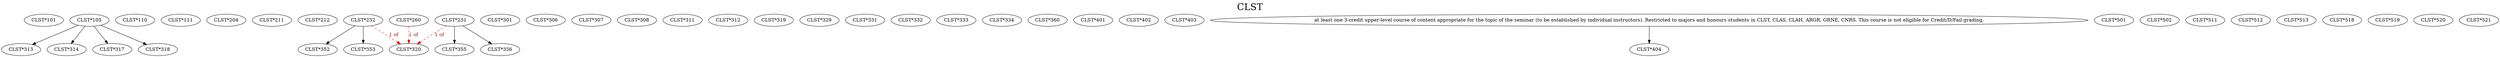 digraph CLST {
labelloc = "t";
label = "CLST"
fontsize = 27;
"CLST*101"
"CLST*105"
"CLST*110"
"CLST*111"
"CLST*204"
"CLST*211"
"CLST*212"
"CLST*231"
"CLST*232"
"CLST*260"
"CLST*301"
"CLST*306"
"CLST*307"
"CLST*308"
"CLST*311"
"CLST*312"
"CLST*105" -> "CLST*313" [style=solid]
"CLST*105" -> "CLST*314" [style=solid]
"CLST*105" -> "CLST*317" [style=solid]
"CLST*105" -> "CLST*318" [style=solid]
"CLST*319"
"CLST*231" -> "CLST*320" [style=dashed] [label="1 of", fontcolor=firebrick4] [color=red3]
"CLST*232" -> "CLST*320" [style=dashed] [label="1 of", fontcolor=firebrick4] [color=red3]
"CLST*260" -> "CLST*320" [style=dashed] [label="1 of", fontcolor=firebrick4] [color=red3]
"CLST*329"
"CLST*331"
"CLST*332"
"CLST*333"
"CLST*334"
"CLST*232" -> "CLST*352" [style=solid]
"CLST*232" -> "CLST*353" [style=solid]
"CLST*231" -> "CLST*355" [style=solid]
"CLST*231" -> "CLST*356" [style=solid]
"CLST*360"
"CLST*401"
"CLST*402"
"CLST*403"
"at least one 3-credit upper-level course of content appropriate for the topic of the seminar (to be established by individual instructors). Restricted to majors and honours students in CLST, CLAS, CLAH, ARGR, GRNE, CNRS. This course is not eligible for Credit/D/Fail grading." -> "CLST*404" [style=solid]
"CLST*501"
"CLST*502"
"CLST*511"
"CLST*512"
"CLST*513"
"CLST*518"
"CLST*519"
"CLST*520"
"CLST*521"
}
